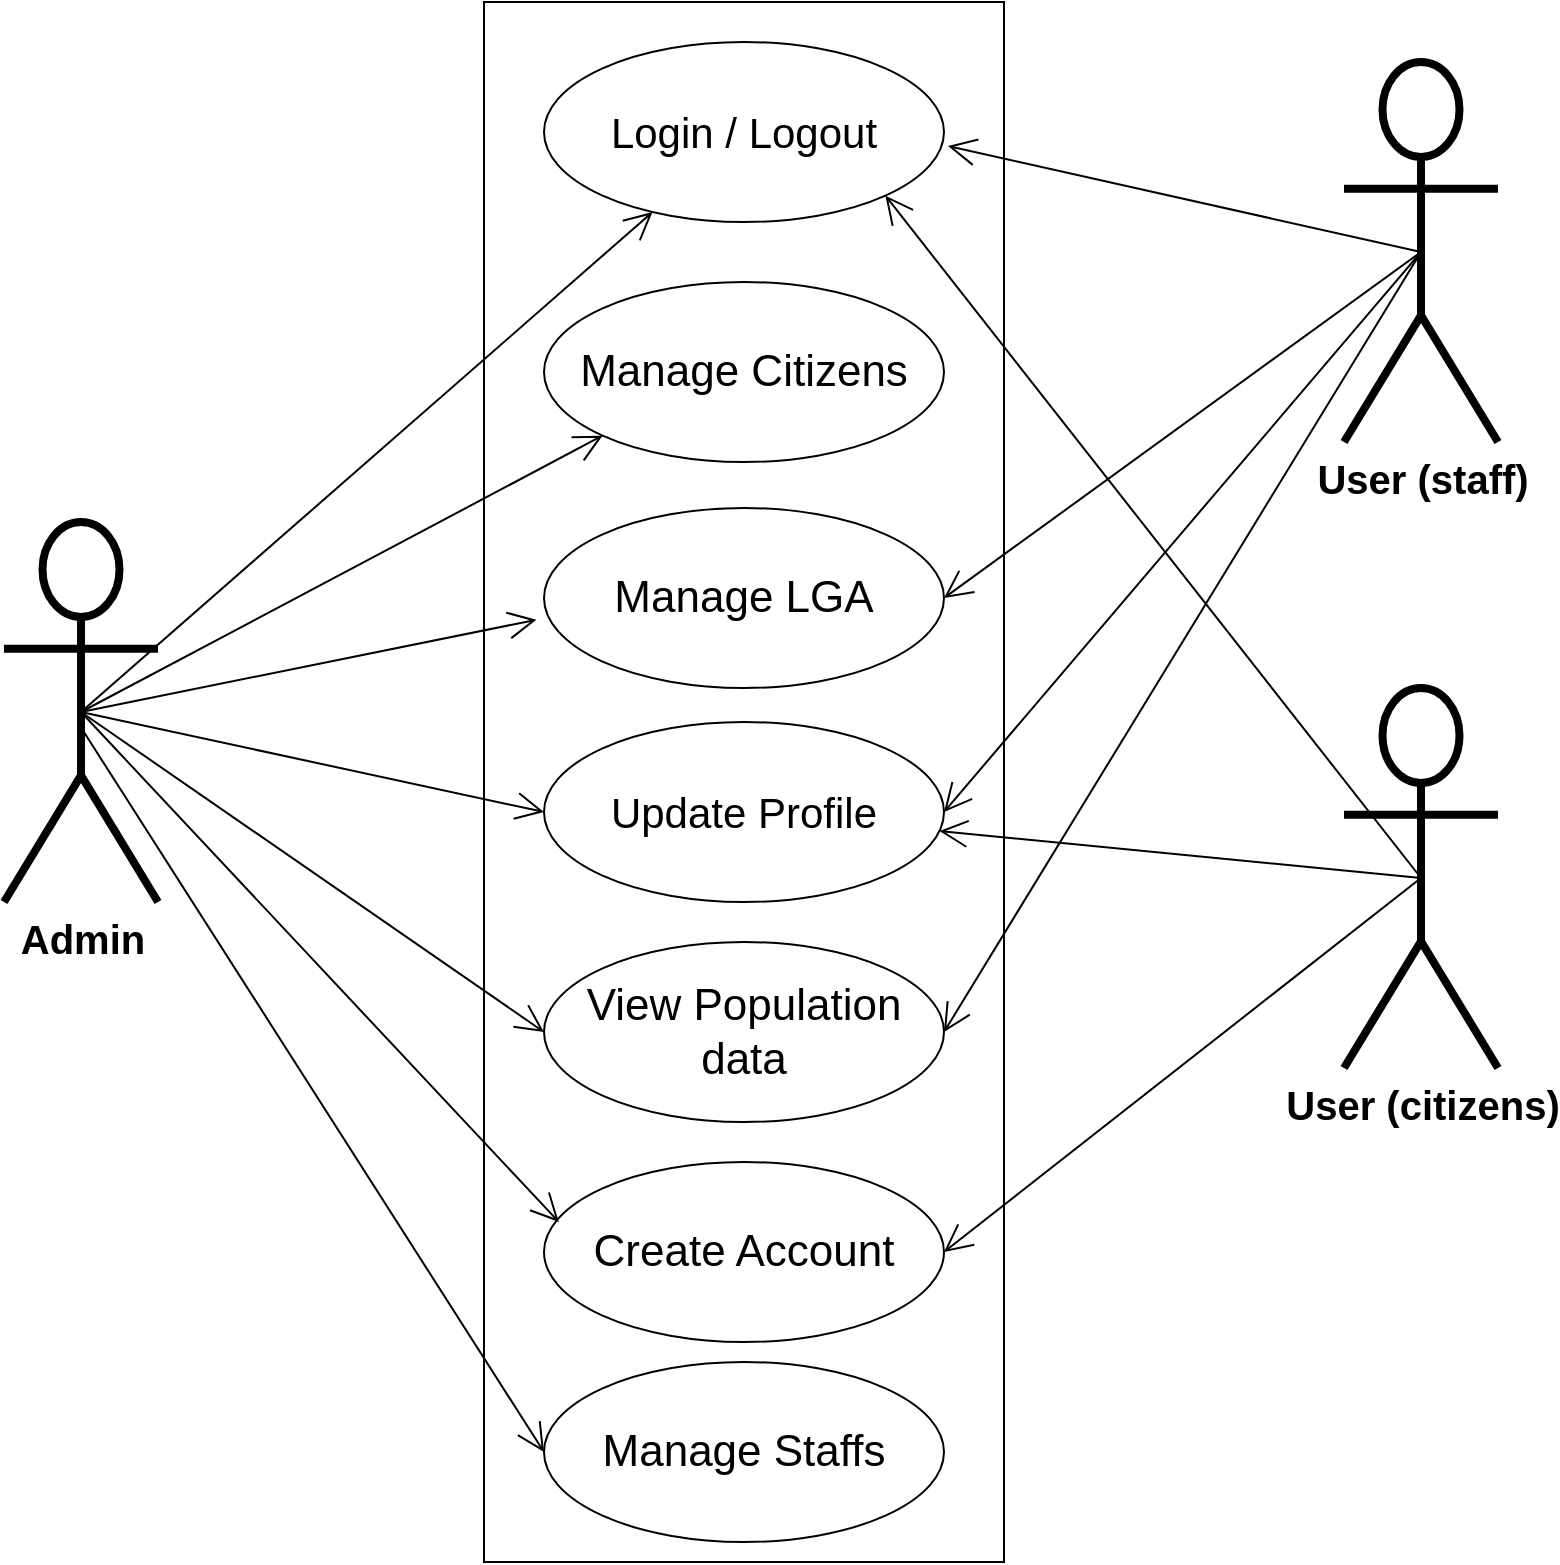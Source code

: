 <mxfile version="13.9.9" type="device"><diagram name="Page-1" id="e7e014a7-5840-1c2e-5031-d8a46d1fe8dd"><mxGraphModel dx="16191" dy="10040" grid="1" gridSize="10" guides="1" tooltips="1" connect="1" arrows="1" fold="1" page="1" pageScale="1" pageWidth="1169" pageHeight="826" background="#ffffff" math="0" shadow="0" extFonts="Permanent Marker^https://fonts.googleapis.com/css?family=Permanent+Marker"><root><mxCell id="0"/><mxCell id="1" parent="0"/><mxCell id="Z_jNvDClnr_WPML_4qG5-42" value="" style="rounded=0;whiteSpace=wrap;html=1;" parent="1" vertex="1"><mxGeometry x="1570" y="20" width="260" height="780" as="geometry"/></mxCell><mxCell id="Z_jNvDClnr_WPML_4qG5-41" value="&lt;font size=&quot;1&quot;&gt;&lt;b style=&quot;font-size: 20px&quot;&gt;Admin&lt;/b&gt;&lt;/font&gt;" style="shape=umlActor;verticalLabelPosition=bottom;verticalAlign=top;html=1;strokeWidth=4;" parent="1" vertex="1"><mxGeometry x="1330" y="280" width="77" height="190" as="geometry"/></mxCell><mxCell id="Z_jNvDClnr_WPML_4qG5-43" value="&lt;font style=&quot;font-size: 21px&quot;&gt;Login / Logout&lt;/font&gt;" style="ellipse;whiteSpace=wrap;html=1;" parent="1" vertex="1"><mxGeometry x="1600" y="40" width="200" height="90" as="geometry"/></mxCell><mxCell id="Z_jNvDClnr_WPML_4qG5-47" value="&lt;font style=&quot;font-size: 21px&quot;&gt;Update Profile&lt;/font&gt;" style="ellipse;whiteSpace=wrap;html=1;" parent="1" vertex="1"><mxGeometry x="1600" y="380" width="200" height="90" as="geometry"/></mxCell><mxCell id="Z_jNvDClnr_WPML_4qG5-48" value="&lt;span style=&quot;font-size: 22px&quot;&gt;Manage Citizens&lt;/span&gt;" style="ellipse;whiteSpace=wrap;html=1;" parent="1" vertex="1"><mxGeometry x="1600" y="160" width="200" height="90" as="geometry"/></mxCell><mxCell id="Z_jNvDClnr_WPML_4qG5-53" value="" style="endArrow=open;endFill=1;endSize=12;html=1;exitX=0.5;exitY=0.5;exitDx=0;exitDy=0;exitPerimeter=0;" parent="1" source="Z_jNvDClnr_WPML_4qG5-41" target="Z_jNvDClnr_WPML_4qG5-43" edge="1"><mxGeometry width="160" relative="1" as="geometry"><mxPoint x="1590" y="400" as="sourcePoint"/><mxPoint x="1750" y="400" as="targetPoint"/></mxGeometry></mxCell><mxCell id="UVQzdfpX-JM1qRZY-P9x-5" value="&lt;span style=&quot;font-size: 22px&quot;&gt;Manage LGA&lt;/span&gt;" style="ellipse;whiteSpace=wrap;html=1;" parent="1" vertex="1"><mxGeometry x="1600" y="273" width="200" height="90" as="geometry"/></mxCell><mxCell id="ILc1eSI2rAzWM0e8EsF4-1" value="&lt;span style=&quot;font-size: 20px&quot;&gt;&lt;b&gt;User (staff)&lt;/b&gt;&lt;/span&gt;" style="shape=umlActor;verticalLabelPosition=bottom;verticalAlign=top;html=1;strokeWidth=4;" parent="1" vertex="1"><mxGeometry x="2000" y="50" width="77" height="190" as="geometry"/></mxCell><mxCell id="ILc1eSI2rAzWM0e8EsF4-4" value="" style="endArrow=open;endFill=1;endSize=12;html=1;entryX=1;entryY=0.5;entryDx=0;entryDy=0;exitX=0.5;exitY=0.5;exitDx=0;exitDy=0;exitPerimeter=0;" parent="1" source="ILc1eSI2rAzWM0e8EsF4-1" target="Z_jNvDClnr_WPML_4qG5-47" edge="1"><mxGeometry width="160" relative="1" as="geometry"><mxPoint x="2208.5" y="545" as="sourcePoint"/><mxPoint x="1760" y="130.01" as="targetPoint"/></mxGeometry></mxCell><mxCell id="ILc1eSI2rAzWM0e8EsF4-7" value="&lt;span style=&quot;font-size: 22px&quot;&gt;View Population data&lt;/span&gt;" style="ellipse;whiteSpace=wrap;html=1;" parent="1" vertex="1"><mxGeometry x="1600" y="490" width="200" height="90" as="geometry"/></mxCell><mxCell id="ILc1eSI2rAzWM0e8EsF4-8" value="" style="endArrow=open;endFill=1;endSize=12;html=1;entryX=0;entryY=0.5;entryDx=0;entryDy=0;exitX=0.5;exitY=0.5;exitDx=0;exitDy=0;exitPerimeter=0;" parent="1" source="Z_jNvDClnr_WPML_4qG5-41" target="ILc1eSI2rAzWM0e8EsF4-7" edge="1"><mxGeometry width="160" relative="1" as="geometry"><mxPoint x="1348.5" y="415" as="sourcePoint"/><mxPoint x="1620" y="751" as="targetPoint"/></mxGeometry></mxCell><mxCell id="2ki1GMIKmhvA25xgAIAy-1" value="" style="endArrow=open;endFill=1;endSize=12;html=1;exitX=0.5;exitY=0.5;exitDx=0;exitDy=0;exitPerimeter=0;entryX=1.01;entryY=0.578;entryDx=0;entryDy=0;entryPerimeter=0;" parent="1" source="ILc1eSI2rAzWM0e8EsF4-1" target="Z_jNvDClnr_WPML_4qG5-43" edge="1"><mxGeometry width="160" relative="1" as="geometry"><mxPoint x="2148.5" y="405" as="sourcePoint"/><mxPoint x="1781.996" y="246.231" as="targetPoint"/></mxGeometry></mxCell><mxCell id="2ki1GMIKmhvA25xgAIAy-2" value="" style="endArrow=open;endFill=1;endSize=12;html=1;exitX=0.5;exitY=0.5;exitDx=0;exitDy=0;exitPerimeter=0;entryX=0;entryY=1;entryDx=0;entryDy=0;" parent="1" source="Z_jNvDClnr_WPML_4qG5-41" target="Z_jNvDClnr_WPML_4qG5-48" edge="1"><mxGeometry width="160" relative="1" as="geometry"><mxPoint x="1348.5" y="385" as="sourcePoint"/><mxPoint x="1600" y="535" as="targetPoint"/></mxGeometry></mxCell><mxCell id="CcvzE1oyaBFOrXT9C-xr-1" value="" style="endArrow=open;endFill=1;endSize=12;html=1;exitX=0.5;exitY=0.5;exitDx=0;exitDy=0;exitPerimeter=0;entryX=1;entryY=0.5;entryDx=0;entryDy=0;" parent="1" source="ILc1eSI2rAzWM0e8EsF4-1" target="UVQzdfpX-JM1qRZY-P9x-5" edge="1"><mxGeometry width="160" relative="1" as="geometry"><mxPoint x="2128.5" y="328" as="sourcePoint"/><mxPoint x="1795.703" y="238.187" as="targetPoint"/></mxGeometry></mxCell><mxCell id="N7kv485wcfrPJnF9dyDq-1" value="&lt;span style=&quot;font-size: 20px&quot;&gt;&lt;b&gt;User (citizens)&lt;/b&gt;&lt;/span&gt;" style="shape=umlActor;verticalLabelPosition=bottom;verticalAlign=top;html=1;strokeWidth=4;" parent="1" vertex="1"><mxGeometry x="2000" y="363" width="77" height="190" as="geometry"/></mxCell><mxCell id="N7kv485wcfrPJnF9dyDq-4" value="" style="endArrow=open;endFill=1;endSize=12;html=1;exitX=0.5;exitY=0.5;exitDx=0;exitDy=0;exitPerimeter=0;entryX=1;entryY=0.5;entryDx=0;entryDy=0;" parent="1" source="N7kv485wcfrPJnF9dyDq-1" target="N7kv485wcfrPJnF9dyDq-9" edge="1"><mxGeometry width="160" relative="1" as="geometry"><mxPoint x="1348.5" y="385" as="sourcePoint"/><mxPoint x="1639.289" y="246.82" as="targetPoint"/></mxGeometry></mxCell><mxCell id="N7kv485wcfrPJnF9dyDq-5" value="" style="endArrow=open;endFill=1;endSize=12;html=1;exitX=0.5;exitY=0.5;exitDx=0;exitDy=0;exitPerimeter=0;" parent="1" source="N7kv485wcfrPJnF9dyDq-1" target="Z_jNvDClnr_WPML_4qG5-47" edge="1"><mxGeometry width="160" relative="1" as="geometry"><mxPoint x="2048.5" y="468" as="sourcePoint"/><mxPoint x="1780.711" y="359.82" as="targetPoint"/></mxGeometry></mxCell><mxCell id="N7kv485wcfrPJnF9dyDq-6" value="" style="endArrow=open;endFill=1;endSize=12;html=1;exitX=0.5;exitY=0.5;exitDx=0;exitDy=0;exitPerimeter=0;entryX=1;entryY=1;entryDx=0;entryDy=0;" parent="1" source="N7kv485wcfrPJnF9dyDq-1" target="Z_jNvDClnr_WPML_4qG5-43" edge="1"><mxGeometry width="160" relative="1" as="geometry"><mxPoint x="2048.5" y="468" as="sourcePoint"/><mxPoint x="1780.711" y="359.82" as="targetPoint"/></mxGeometry></mxCell><mxCell id="N7kv485wcfrPJnF9dyDq-7" value="" style="endArrow=open;endFill=1;endSize=12;html=1;exitX=0.5;exitY=0.5;exitDx=0;exitDy=0;exitPerimeter=0;entryX=0;entryY=0.5;entryDx=0;entryDy=0;" parent="1" source="Z_jNvDClnr_WPML_4qG5-41" target="Z_jNvDClnr_WPML_4qG5-47" edge="1"><mxGeometry width="160" relative="1" as="geometry"><mxPoint x="1348.5" y="385" as="sourcePoint"/><mxPoint x="1639.289" y="246.82" as="targetPoint"/></mxGeometry></mxCell><mxCell id="N7kv485wcfrPJnF9dyDq-9" value="&lt;span style=&quot;font-size: 22px&quot;&gt;Create Account&lt;br&gt;&lt;/span&gt;" style="ellipse;whiteSpace=wrap;html=1;" parent="1" vertex="1"><mxGeometry x="1600" y="600" width="200" height="90" as="geometry"/></mxCell><mxCell id="N7kv485wcfrPJnF9dyDq-10" value="" style="endArrow=open;endFill=1;endSize=12;html=1;entryX=0.037;entryY=0.333;entryDx=0;entryDy=0;exitX=0.5;exitY=0.5;exitDx=0;exitDy=0;exitPerimeter=0;entryPerimeter=0;" parent="1" source="Z_jNvDClnr_WPML_4qG5-41" target="N7kv485wcfrPJnF9dyDq-9" edge="1"><mxGeometry width="160" relative="1" as="geometry"><mxPoint x="1348.5" y="385" as="sourcePoint"/><mxPoint x="1610" y="555" as="targetPoint"/></mxGeometry></mxCell><mxCell id="0d-8SbYoo2Lyz9GDtyr--1" value="" style="endArrow=open;endFill=1;endSize=12;html=1;exitX=0.5;exitY=0.5;exitDx=0;exitDy=0;exitPerimeter=0;entryX=-0.019;entryY=0.621;entryDx=0;entryDy=0;entryPerimeter=0;" edge="1" parent="1" source="Z_jNvDClnr_WPML_4qG5-41" target="UVQzdfpX-JM1qRZY-P9x-5"><mxGeometry width="160" relative="1" as="geometry"><mxPoint x="1378.5" y="385" as="sourcePoint"/><mxPoint x="1638.726" y="246.564" as="targetPoint"/></mxGeometry></mxCell><mxCell id="0d-8SbYoo2Lyz9GDtyr--2" value="" style="endArrow=open;endFill=1;endSize=12;html=1;exitX=0.5;exitY=0.5;exitDx=0;exitDy=0;exitPerimeter=0;entryX=1;entryY=0.5;entryDx=0;entryDy=0;" edge="1" parent="1" source="ILc1eSI2rAzWM0e8EsF4-1" target="ILc1eSI2rAzWM0e8EsF4-7"><mxGeometry width="160" relative="1" as="geometry"><mxPoint x="2048.5" y="155" as="sourcePoint"/><mxPoint x="1810" y="328" as="targetPoint"/></mxGeometry></mxCell><mxCell id="0d-8SbYoo2Lyz9GDtyr--3" value="&lt;span style=&quot;font-size: 22px&quot;&gt;Manage Staffs&lt;br&gt;&lt;/span&gt;" style="ellipse;whiteSpace=wrap;html=1;" vertex="1" parent="1"><mxGeometry x="1600" y="700" width="200" height="90" as="geometry"/></mxCell><mxCell id="0d-8SbYoo2Lyz9GDtyr--4" value="" style="endArrow=open;endFill=1;endSize=12;html=1;entryX=0;entryY=0.5;entryDx=0;entryDy=0;exitX=0.494;exitY=0.537;exitDx=0;exitDy=0;exitPerimeter=0;" edge="1" parent="1" source="Z_jNvDClnr_WPML_4qG5-41" target="0d-8SbYoo2Lyz9GDtyr--3"><mxGeometry width="160" relative="1" as="geometry"><mxPoint x="1378.5" y="385" as="sourcePoint"/><mxPoint x="1617.4" y="639.97" as="targetPoint"/></mxGeometry></mxCell></root></mxGraphModel></diagram></mxfile>